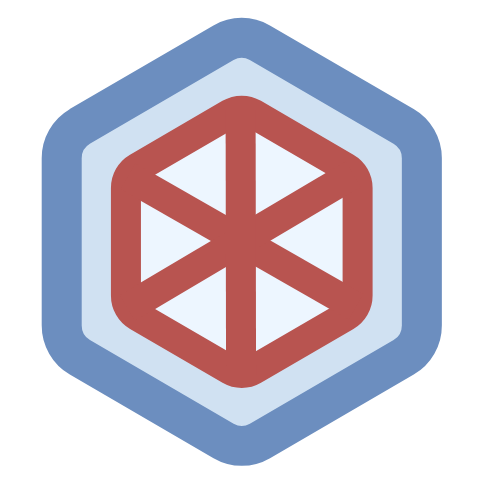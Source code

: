 <mxfile version="14.5.1" type="device"><diagram id="uw2PirQiRLYsVFuvRFkn" name="Page-1"><mxGraphModel dx="331" dy="192" grid="0" gridSize="10" guides="1" tooltips="1" connect="1" arrows="1" fold="1" page="1" pageScale="1" pageWidth="850" pageHeight="1100" math="0" shadow="0"><root><mxCell id="0"/><mxCell id="1" parent="0"/><mxCell id="sjTALYlsVQL9ddAVU6vg-8" value="" style="ellipse;whiteSpace=wrap;html=1;aspect=fixed;strokeWidth=11;fillColor=none;strokeColor=none;" parent="1" vertex="1"><mxGeometry x="265.91" y="340.96" width="239.93" height="239.93" as="geometry"/></mxCell><mxCell id="sjTALYlsVQL9ddAVU6vg-9" value="" style="shape=mxgraph.gcp.extras.blue_hexagon;html=1;fillColor=#D0E1F2;strokeColor=#6c8ebf;verticalLabelPosition=bottom;verticalAlign=top;align=center;rotation=90;strokeWidth=20;" parent="1" vertex="1"><mxGeometry x="283.07" y="370.87" width="205.62" height="180.12" as="geometry"/></mxCell><mxCell id="sjTALYlsVQL9ddAVU6vg-10" value="" style="shape=mxgraph.gcp.extras.blue_hexagon;html=1;fillColor=#EDF6FF;strokeColor=#b85450;verticalLabelPosition=bottom;verticalAlign=top;align=center;rotation=90;strokeWidth=15;" parent="1" vertex="1"><mxGeometry x="319.75" y="403" width="132.26" height="115.86" as="geometry"/></mxCell><mxCell id="sjTALYlsVQL9ddAVU6vg-11" value="" style="endArrow=none;html=1;entryX=0.745;entryY=0.007;entryDx=0;entryDy=0;entryPerimeter=0;exitX=0.252;exitY=0.991;exitDx=0;exitDy=0;exitPerimeter=0;strokeColor=#B85450;strokeWidth=15;" parent="1" source="sjTALYlsVQL9ddAVU6vg-10" target="sjTALYlsVQL9ddAVU6vg-10" edge="1"><mxGeometry width="50" height="50" relative="1" as="geometry"><mxPoint x="194" y="407" as="sourcePoint"/><mxPoint x="385.829" y="457.966" as="targetPoint"/></mxGeometry></mxCell><mxCell id="sjTALYlsVQL9ddAVU6vg-12" value="" style="endArrow=none;html=1;entryX=0.244;entryY=0.019;entryDx=0;entryDy=0;entryPerimeter=0;exitX=0.75;exitY=0.994;exitDx=0;exitDy=0;exitPerimeter=0;strokeColor=#B85450;strokeWidth=15;" parent="1" source="sjTALYlsVQL9ddAVU6vg-10" target="sjTALYlsVQL9ddAVU6vg-10" edge="1"><mxGeometry width="50" height="50" relative="1" as="geometry"><mxPoint x="338.993" y="438.13" as="sourcePoint"/><mxPoint x="385.572" y="456.826" as="targetPoint"/></mxGeometry></mxCell><mxCell id="sjTALYlsVQL9ddAVU6vg-14" value="" style="endArrow=none;html=1;entryX=-0.001;entryY=0.505;entryDx=0;entryDy=0;entryPerimeter=0;exitX=1.004;exitY=0.503;exitDx=0;exitDy=0;exitPerimeter=0;strokeColor=#B85450;strokeWidth=15;" parent="1" source="sjTALYlsVQL9ddAVU6vg-10" target="sjTALYlsVQL9ddAVU6vg-10" edge="1"><mxGeometry width="50" height="50" relative="1" as="geometry"><mxPoint x="385.532" y="527.589" as="sourcePoint"/><mxPoint x="385.996" y="396.652" as="targetPoint"/></mxGeometry></mxCell></root></mxGraphModel></diagram></mxfile>